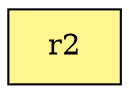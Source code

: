 digraph G {
rankdir=BT;ranksep="2.0";
"r2" [shape=record,fillcolor=khaki1,style=filled,label="{r2}"];
}
